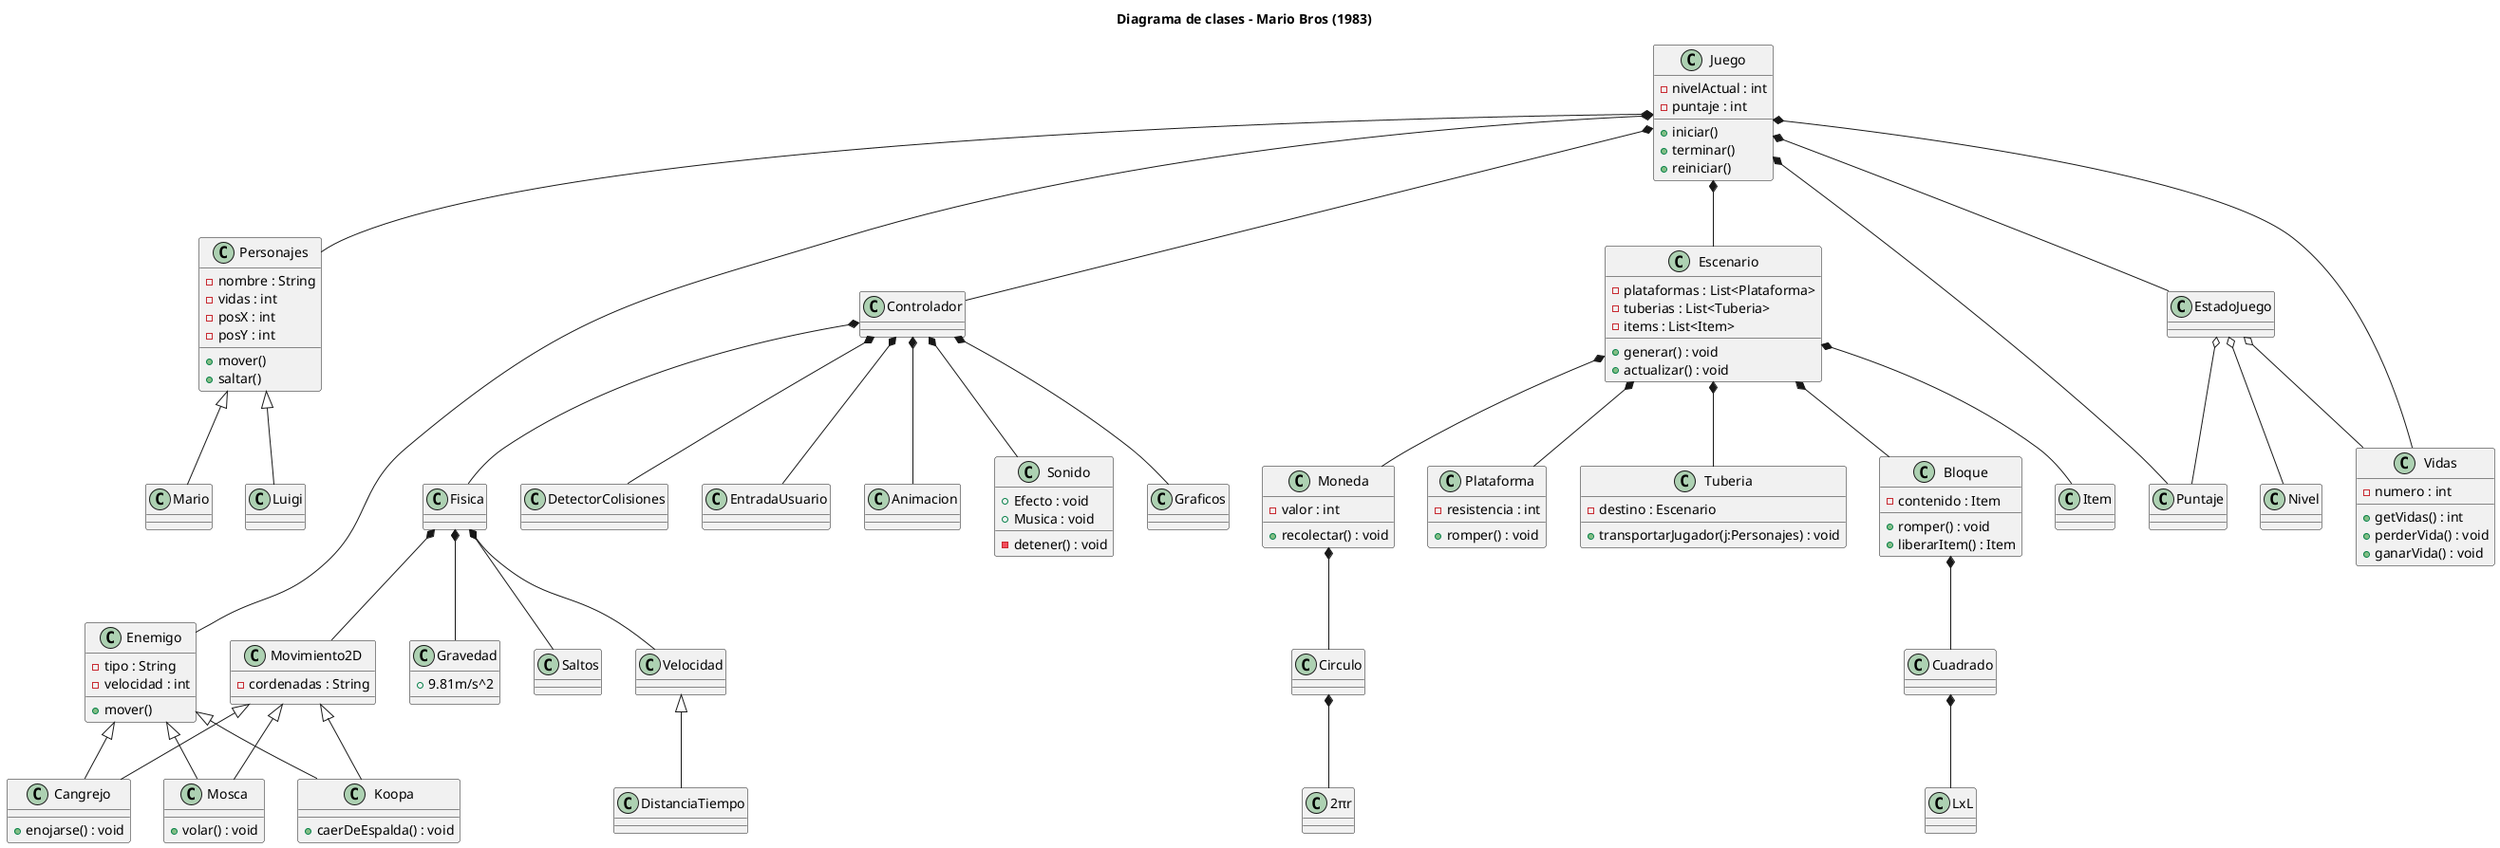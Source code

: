 @startuml
title Diagrama de clases - Mario Bros (1983)

class Juego {
  -nivelActual : int
  -puntaje : int
  +iniciar()
  +terminar()
  +reiniciar()
}
class Personajes {
  -nombre : String
  -vidas : int
  -posX : int
  -posY : int
  +mover()
  +saltar()
}

class Mario
class Luigi
class Enemigo {
  -tipo : String
  -velocidad : int
  +mover()
}
class Koopa {
  +caerDeEspalda() : void
}
class Cangrejo {
  +enojarse() : void
}
class Mosca {
  +volar() : void
}

class Escenario {
  -plataformas : List<Plataforma>
  -tuberias : List<Tuberia>
  -items : List<Item>
  +generar() : void
  +actualizar() : void
}
class Plataforma {
  -resistencia : int
  +romper() : void
}
class Tuberia {
  -destino : Escenario
  +transportarJugador(j:Personajes) : void
}
class Bloque {
  -contenido : Item
  +romper() : void
  +liberarItem() : Item
}
class Item
class Moneda {
  -valor : int
  +recolectar() : void
}
class Cuadrado
class Circulo
class LxL
class "2πr" as Circunferencia
class DistanciaTiempo
class EstadoJuego
class Puntaje
class Vidas{
   -numero : int
   +getVidas() : int
   +perderVida() : void
  +ganarVida() : void
}
class Nivel
class Controlador
class Fisica
class Animacion
class Sonido {
  +Efecto : void
  +Musica : void
  -detener() : void
}
class Graficos
class DetectorColisiones
class EntradaUsuario
class Movimiento2D{
   -cordenadas : String
}
class Velocidad
class Gravedad{
    +9.81m/s^2
}
class Saltos
Juego *-- Escenario
Juego *-- Personajes
Juego *-- Enemigo
Juego *-- EstadoJuego
Juego *-- Controlador

Personajes <|-- Mario
Personajes <|-- Luigi

Enemigo <|-- Koopa
Enemigo <|-- Cangrejo
Enemigo <|-- Mosca

Movimiento2D <|-- Koopa
Movimiento2D <|-- Cangrejo
Movimiento2D <|-- Mosca

Escenario *-- Plataforma
Escenario *-- Tuberia
Escenario *-- Bloque
Escenario *-- Item
Escenario *-- Moneda
Bloque *-- Cuadrado
Moneda *-- Circulo
Cuadrado *-- LxL
Circulo *-- Circunferencia

EstadoJuego o-- Puntaje
EstadoJuego o-- Vidas
EstadoJuego o-- Nivel

Controlador *-- Fisica
Controlador *-- Animacion
Controlador *-- Sonido
Controlador *-- Graficos
Controlador *-- DetectorColisiones
Controlador *-- EntradaUsuario

Fisica *-- Movimiento2D
Fisica *-- Velocidad 
Velocidad <|-- DistanciaTiempo
Fisica *-- Gravedad
Fisica *-- Saltos

Vidas --* Juego
Puntaje --*Juego

@enduml
